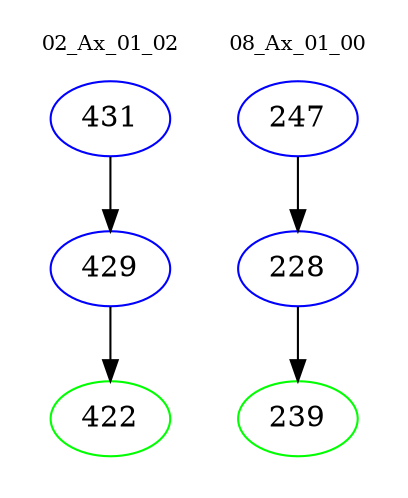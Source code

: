 digraph{
subgraph cluster_0 {
color = white
label = "02_Ax_01_02";
fontsize=10;
T0_431 [label="431", color="blue"]
T0_431 -> T0_429 [color="black"]
T0_429 [label="429", color="blue"]
T0_429 -> T0_422 [color="black"]
T0_422 [label="422", color="green"]
}
subgraph cluster_1 {
color = white
label = "08_Ax_01_00";
fontsize=10;
T1_247 [label="247", color="blue"]
T1_247 -> T1_228 [color="black"]
T1_228 [label="228", color="blue"]
T1_228 -> T1_239 [color="black"]
T1_239 [label="239", color="green"]
}
}
